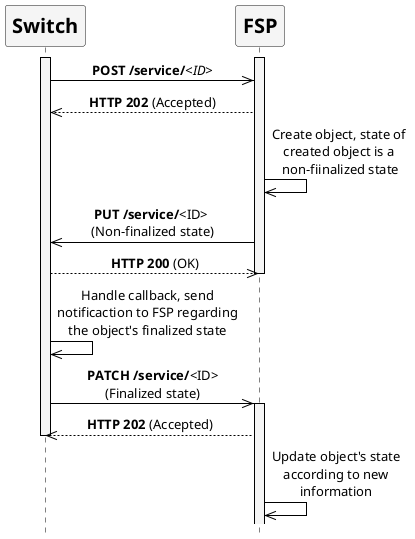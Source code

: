 /'*****
License
--------------
Copyright © 2017 Bill & Melinda Gates Foundation
The Mojaloop files are made available by the Bill & Melinda Gates Foundation under the Apache License, Version 2.0 (the "License") and you may not use these files except in compliance with the License. You may obtain a copy of the License at
http://www.apache.org/licenses/LICENSE-2.0
Unless required by applicable law or agreed to in writing, the Mojaloop files are distributed on an "AS IS" BASIS, WITHOUT WARRANTIES OR CONDITIONS OF ANY KIND, either express or implied. See the License for the specific language governing permissions and limitations under the License.
Contributors
--------------
This is the official list of the Mojaloop project contributors for this file.
Names of the original copyright holders (individuals or organizations)
should be listed with a '*' in the first column. People who have
contributed from an organization can be listed under the organization
that actually holds the copyright for their contributions (see the
Gates Foundation organization for an example). Those individuals should have
their names indented and be marked with a '-'. Email address can be added
optionally within square brackets <email>.
* Gates Foundation

- Name Surname <name.surname@gatesfoundation.com>
--------------
******'/

@startuml
' declaring skinparam
skinparam sequenceMessageAlign center
skinparam shadowing false
skinparam defaultFontName Verdana
skinparam monochrome true
skinparam SequenceLifeLineBackgroundColor WhiteSmoke
skinparam SequenceLifeLineBorderColor Black
skinparam ParticipantFontStyle Bold
skinparam ParticipantFontSize 20
skinparam ParticipantBackgroundColor WhiteSmoke
skinparam ArrowColor Black

hide footbox

' declare title
' title HTTP PATCH call flow

' Actor Keys:
' participant - Switch and FSP

' declare actors
participant "Switch" as Switch
participant "FSP" as FSP

' start flow
activate Switch
activate FSP
Switch ->> FSP: **POST /service/**//<ID>//
FSP -->> Switch: **HTTP 202** (Accepted)
FSP ->> FSP: Create object, state of \ncreated object is a \nnon-fiinalized state
FSP ->> Switch: **PUT /service/**<ID> \n(Non-finalized state)
Switch -->> FSP: **HTTP 200** (OK)
deactivate FSP
Switch ->> Switch: Handle callback, send\nnotificaction to FSP regarding\nthe object's finalized state
Switch ->> FSP: **PATCH /service/**<ID>\n(Finalized state)
activate FSP
FSP -->> Switch: **HTTP 202** (Accepted)
deactivate Switch
FSP ->> FSP: Update object's state\naccording to new\ninformation
@enduml
